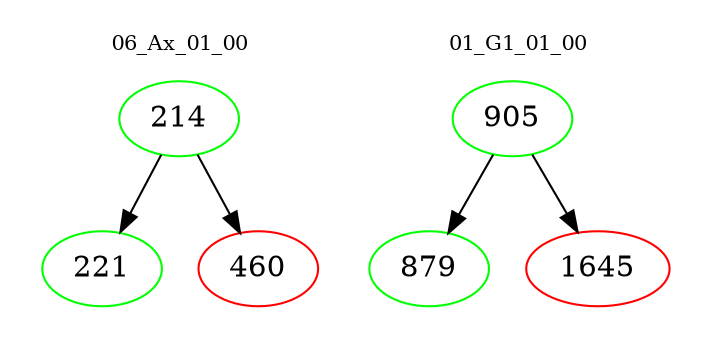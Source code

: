 digraph{
subgraph cluster_0 {
color = white
label = "06_Ax_01_00";
fontsize=10;
T0_214 [label="214", color="green"]
T0_214 -> T0_221 [color="black"]
T0_221 [label="221", color="green"]
T0_214 -> T0_460 [color="black"]
T0_460 [label="460", color="red"]
}
subgraph cluster_1 {
color = white
label = "01_G1_01_00";
fontsize=10;
T1_905 [label="905", color="green"]
T1_905 -> T1_879 [color="black"]
T1_879 [label="879", color="green"]
T1_905 -> T1_1645 [color="black"]
T1_1645 [label="1645", color="red"]
}
}
